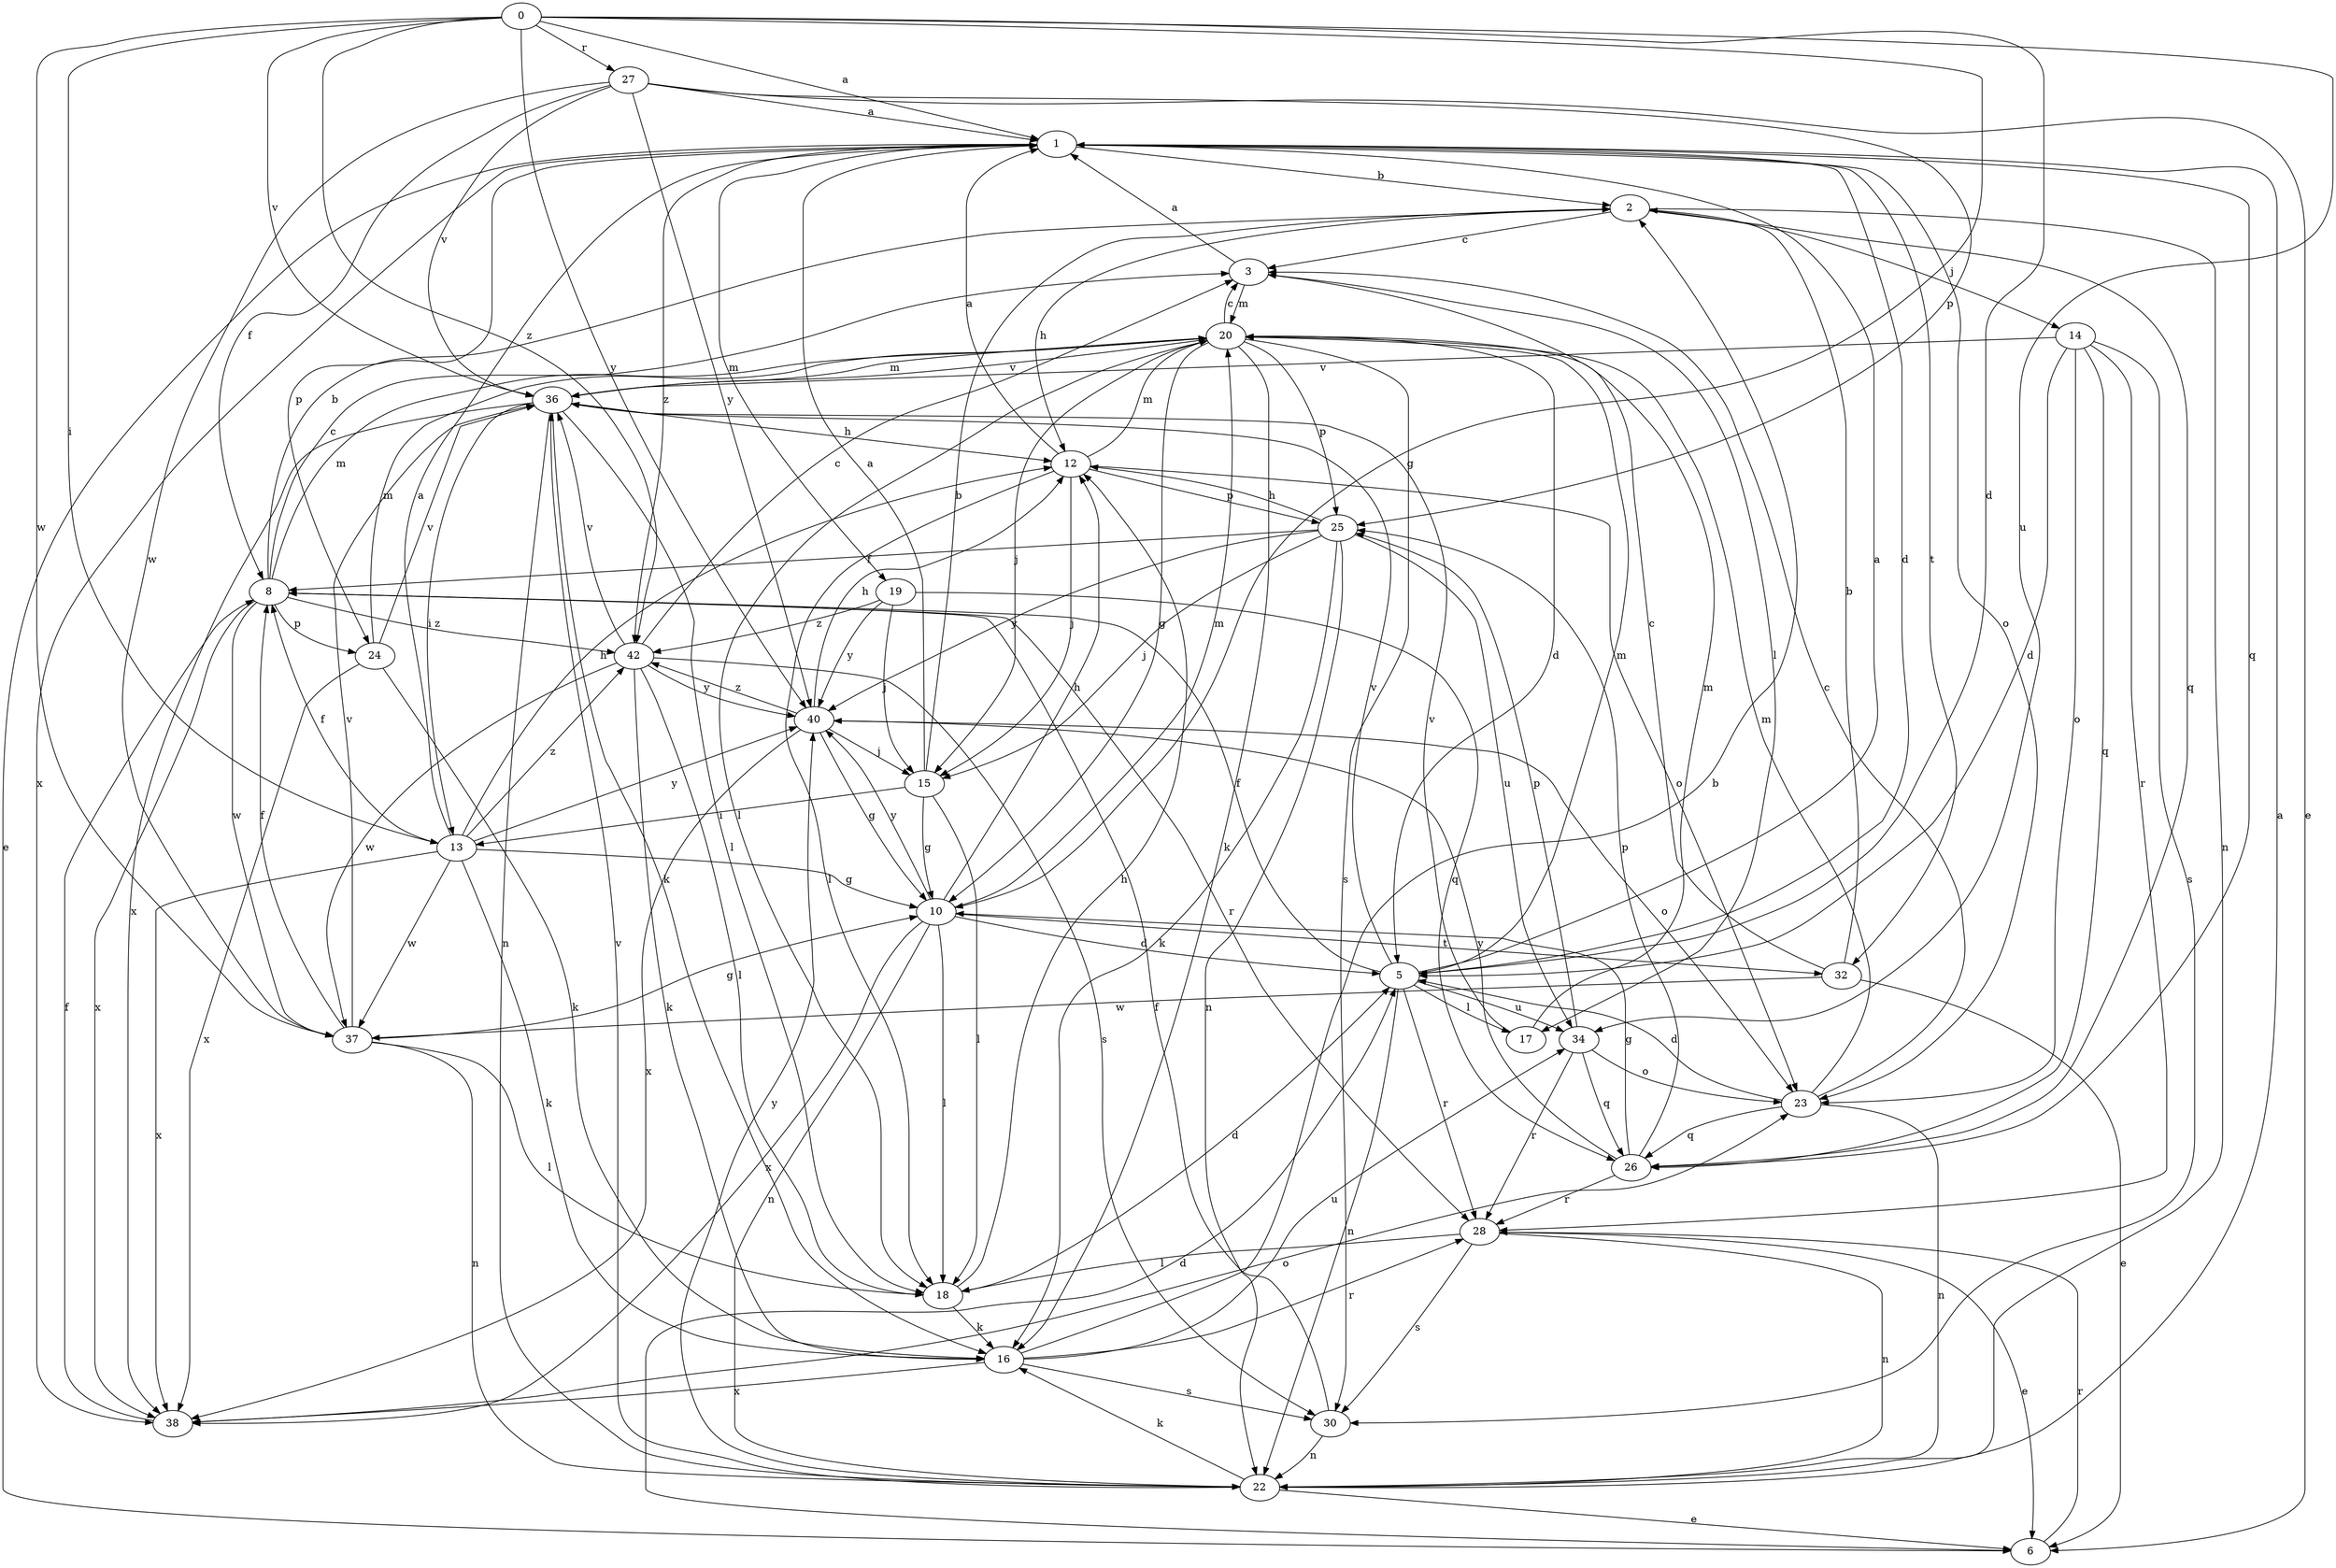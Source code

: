 strict digraph  {
0;
1;
2;
3;
5;
6;
8;
10;
12;
13;
14;
15;
16;
17;
18;
19;
20;
22;
23;
24;
25;
26;
27;
28;
30;
32;
34;
36;
37;
38;
40;
42;
0 -> 1  [label=a];
0 -> 5  [label=d];
0 -> 10  [label=g];
0 -> 13  [label=i];
0 -> 27  [label=r];
0 -> 34  [label=u];
0 -> 36  [label=v];
0 -> 37  [label=w];
0 -> 40  [label=y];
0 -> 42  [label=z];
1 -> 2  [label=b];
1 -> 5  [label=d];
1 -> 6  [label=e];
1 -> 19  [label=m];
1 -> 23  [label=o];
1 -> 24  [label=p];
1 -> 26  [label=q];
1 -> 32  [label=t];
1 -> 38  [label=x];
1 -> 42  [label=z];
2 -> 3  [label=c];
2 -> 12  [label=h];
2 -> 14  [label=j];
2 -> 22  [label=n];
2 -> 26  [label=q];
3 -> 1  [label=a];
3 -> 17  [label=l];
3 -> 20  [label=m];
5 -> 1  [label=a];
5 -> 8  [label=f];
5 -> 17  [label=l];
5 -> 20  [label=m];
5 -> 22  [label=n];
5 -> 28  [label=r];
5 -> 34  [label=u];
5 -> 36  [label=v];
6 -> 5  [label=d];
6 -> 28  [label=r];
8 -> 2  [label=b];
8 -> 3  [label=c];
8 -> 20  [label=m];
8 -> 24  [label=p];
8 -> 28  [label=r];
8 -> 37  [label=w];
8 -> 38  [label=x];
8 -> 42  [label=z];
10 -> 5  [label=d];
10 -> 12  [label=h];
10 -> 18  [label=l];
10 -> 20  [label=m];
10 -> 22  [label=n];
10 -> 32  [label=t];
10 -> 38  [label=x];
10 -> 40  [label=y];
12 -> 1  [label=a];
12 -> 15  [label=j];
12 -> 18  [label=l];
12 -> 20  [label=m];
12 -> 23  [label=o];
12 -> 25  [label=p];
13 -> 1  [label=a];
13 -> 8  [label=f];
13 -> 10  [label=g];
13 -> 12  [label=h];
13 -> 16  [label=k];
13 -> 37  [label=w];
13 -> 38  [label=x];
13 -> 40  [label=y];
13 -> 42  [label=z];
14 -> 5  [label=d];
14 -> 23  [label=o];
14 -> 26  [label=q];
14 -> 28  [label=r];
14 -> 30  [label=s];
14 -> 36  [label=v];
15 -> 1  [label=a];
15 -> 2  [label=b];
15 -> 10  [label=g];
15 -> 13  [label=i];
15 -> 18  [label=l];
16 -> 2  [label=b];
16 -> 28  [label=r];
16 -> 30  [label=s];
16 -> 34  [label=u];
16 -> 38  [label=x];
17 -> 20  [label=m];
17 -> 36  [label=v];
18 -> 5  [label=d];
18 -> 12  [label=h];
18 -> 16  [label=k];
19 -> 15  [label=j];
19 -> 26  [label=q];
19 -> 40  [label=y];
19 -> 42  [label=z];
20 -> 3  [label=c];
20 -> 5  [label=d];
20 -> 10  [label=g];
20 -> 15  [label=j];
20 -> 16  [label=k];
20 -> 18  [label=l];
20 -> 25  [label=p];
20 -> 30  [label=s];
20 -> 36  [label=v];
22 -> 1  [label=a];
22 -> 6  [label=e];
22 -> 16  [label=k];
22 -> 36  [label=v];
22 -> 40  [label=y];
23 -> 3  [label=c];
23 -> 5  [label=d];
23 -> 20  [label=m];
23 -> 22  [label=n];
23 -> 26  [label=q];
24 -> 16  [label=k];
24 -> 20  [label=m];
24 -> 36  [label=v];
24 -> 38  [label=x];
25 -> 8  [label=f];
25 -> 12  [label=h];
25 -> 15  [label=j];
25 -> 16  [label=k];
25 -> 22  [label=n];
25 -> 34  [label=u];
25 -> 40  [label=y];
26 -> 10  [label=g];
26 -> 25  [label=p];
26 -> 28  [label=r];
26 -> 40  [label=y];
27 -> 1  [label=a];
27 -> 6  [label=e];
27 -> 8  [label=f];
27 -> 25  [label=p];
27 -> 36  [label=v];
27 -> 37  [label=w];
27 -> 40  [label=y];
28 -> 6  [label=e];
28 -> 18  [label=l];
28 -> 22  [label=n];
28 -> 30  [label=s];
30 -> 8  [label=f];
30 -> 22  [label=n];
32 -> 2  [label=b];
32 -> 3  [label=c];
32 -> 6  [label=e];
32 -> 37  [label=w];
34 -> 23  [label=o];
34 -> 25  [label=p];
34 -> 26  [label=q];
34 -> 28  [label=r];
36 -> 12  [label=h];
36 -> 13  [label=i];
36 -> 16  [label=k];
36 -> 18  [label=l];
36 -> 20  [label=m];
36 -> 22  [label=n];
36 -> 38  [label=x];
37 -> 8  [label=f];
37 -> 10  [label=g];
37 -> 18  [label=l];
37 -> 22  [label=n];
37 -> 36  [label=v];
38 -> 8  [label=f];
38 -> 23  [label=o];
40 -> 10  [label=g];
40 -> 12  [label=h];
40 -> 15  [label=j];
40 -> 23  [label=o];
40 -> 38  [label=x];
40 -> 42  [label=z];
42 -> 3  [label=c];
42 -> 16  [label=k];
42 -> 18  [label=l];
42 -> 30  [label=s];
42 -> 36  [label=v];
42 -> 37  [label=w];
42 -> 40  [label=y];
}
